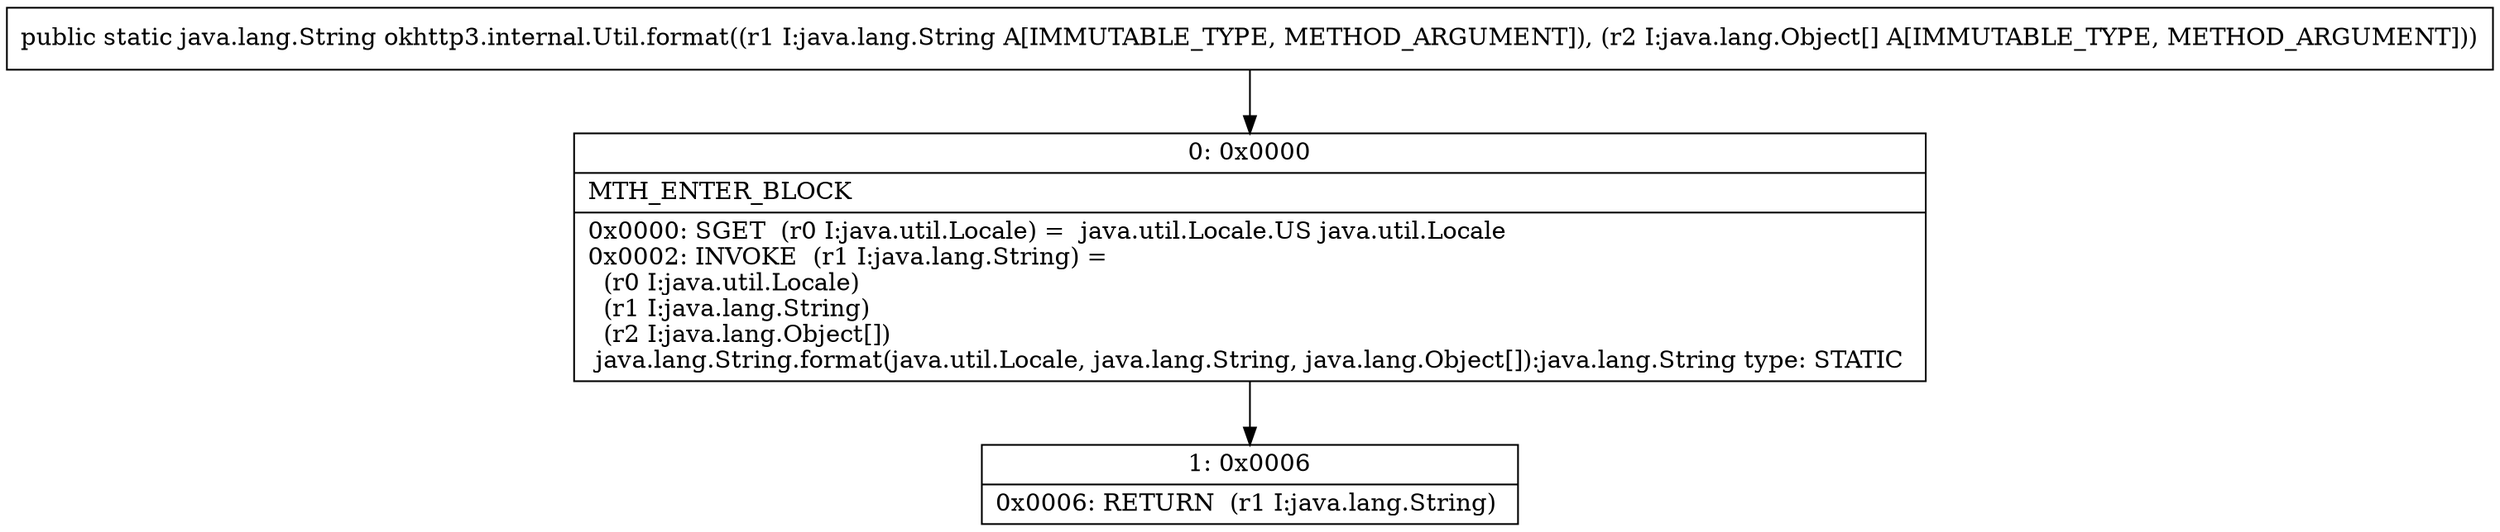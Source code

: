 digraph "CFG forokhttp3.internal.Util.format(Ljava\/lang\/String;[Ljava\/lang\/Object;)Ljava\/lang\/String;" {
Node_0 [shape=record,label="{0\:\ 0x0000|MTH_ENTER_BLOCK\l|0x0000: SGET  (r0 I:java.util.Locale) =  java.util.Locale.US java.util.Locale \l0x0002: INVOKE  (r1 I:java.lang.String) = \l  (r0 I:java.util.Locale)\l  (r1 I:java.lang.String)\l  (r2 I:java.lang.Object[])\l java.lang.String.format(java.util.Locale, java.lang.String, java.lang.Object[]):java.lang.String type: STATIC \l}"];
Node_1 [shape=record,label="{1\:\ 0x0006|0x0006: RETURN  (r1 I:java.lang.String) \l}"];
MethodNode[shape=record,label="{public static java.lang.String okhttp3.internal.Util.format((r1 I:java.lang.String A[IMMUTABLE_TYPE, METHOD_ARGUMENT]), (r2 I:java.lang.Object[] A[IMMUTABLE_TYPE, METHOD_ARGUMENT])) }"];
MethodNode -> Node_0;
Node_0 -> Node_1;
}

